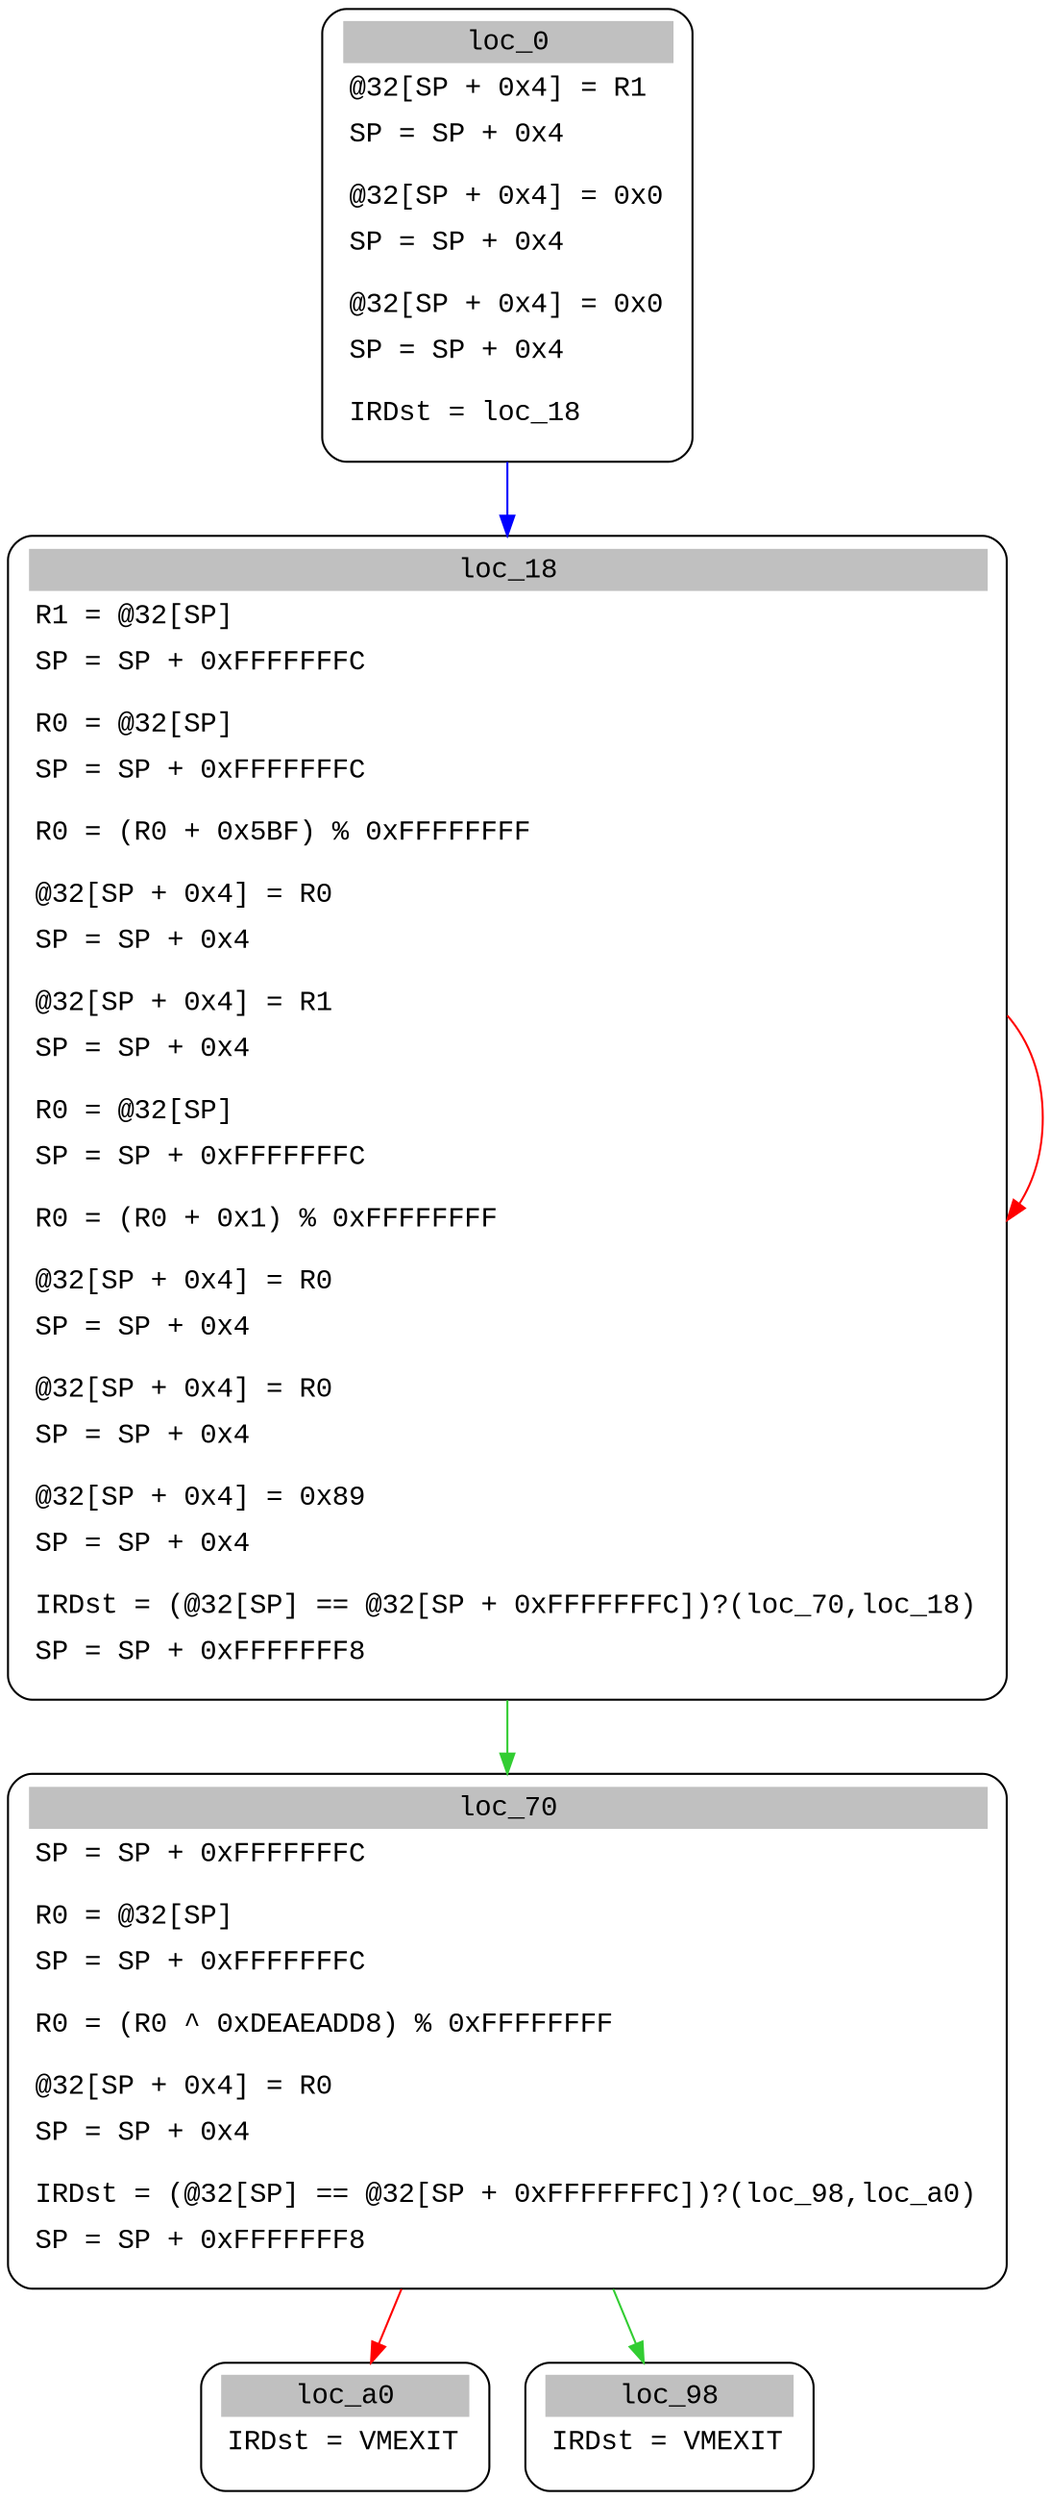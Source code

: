 digraph asm_graph {
0 [
shape="Mrecord" fontname="Courier New"label =<<table border="0" cellborder="0" cellpadding="3"><tr><td align="center" colspan="2" bgcolor="grey">loc_0</td></tr><tr><td align="left">@32[SP + 0x4] = R1</td></tr><tr><td align="left">SP = SP + 0x4</td></tr><tr><td align="left"></td></tr><tr><td align="left">@32[SP + 0x4] = 0x0</td></tr><tr><td align="left">SP = SP + 0x4</td></tr><tr><td align="left"></td></tr><tr><td align="left">@32[SP + 0x4] = 0x0</td></tr><tr><td align="left">SP = SP + 0x4</td></tr><tr><td align="left"></td></tr><tr><td align="left">IRDst = loc_18</td></tr><tr><td align="left"></td></tr></table>> ];
1 [
shape="Mrecord" fontname="Courier New"label =<<table border="0" cellborder="0" cellpadding="3"><tr><td align="center" colspan="2" bgcolor="grey">loc_18</td></tr><tr><td align="left">R1 = @32[SP]</td></tr><tr><td align="left">SP = SP + 0xFFFFFFFC</td></tr><tr><td align="left"></td></tr><tr><td align="left">R0 = @32[SP]</td></tr><tr><td align="left">SP = SP + 0xFFFFFFFC</td></tr><tr><td align="left"></td></tr><tr><td align="left">R0 = (R0 + 0x5BF) % 0xFFFFFFFF</td></tr><tr><td align="left"></td></tr><tr><td align="left">@32[SP + 0x4] = R0</td></tr><tr><td align="left">SP = SP + 0x4</td></tr><tr><td align="left"></td></tr><tr><td align="left">@32[SP + 0x4] = R1</td></tr><tr><td align="left">SP = SP + 0x4</td></tr><tr><td align="left"></td></tr><tr><td align="left">R0 = @32[SP]</td></tr><tr><td align="left">SP = SP + 0xFFFFFFFC</td></tr><tr><td align="left"></td></tr><tr><td align="left">R0 = (R0 + 0x1) % 0xFFFFFFFF</td></tr><tr><td align="left"></td></tr><tr><td align="left">@32[SP + 0x4] = R0</td></tr><tr><td align="left">SP = SP + 0x4</td></tr><tr><td align="left"></td></tr><tr><td align="left">@32[SP + 0x4] = R0</td></tr><tr><td align="left">SP = SP + 0x4</td></tr><tr><td align="left"></td></tr><tr><td align="left">@32[SP + 0x4] = 0x89</td></tr><tr><td align="left">SP = SP + 0x4</td></tr><tr><td align="left"></td></tr><tr><td align="left">IRDst = (@32[SP] == @32[SP + 0xFFFFFFFC])?(loc_70,loc_18)</td></tr><tr><td align="left">SP = SP + 0xFFFFFFF8</td></tr><tr><td align="left"></td></tr></table>> ];
2 [
shape="Mrecord" fontname="Courier New"label =<<table border="0" cellborder="0" cellpadding="3"><tr><td align="center" colspan="2" bgcolor="grey">loc_70</td></tr><tr><td align="left">SP = SP + 0xFFFFFFFC</td></tr><tr><td align="left"></td></tr><tr><td align="left">R0 = @32[SP]</td></tr><tr><td align="left">SP = SP + 0xFFFFFFFC</td></tr><tr><td align="left"></td></tr><tr><td align="left">R0 = (R0 ^ 0xDEAEADD8) % 0xFFFFFFFF</td></tr><tr><td align="left"></td></tr><tr><td align="left">@32[SP + 0x4] = R0</td></tr><tr><td align="left">SP = SP + 0x4</td></tr><tr><td align="left"></td></tr><tr><td align="left">IRDst = (@32[SP] == @32[SP + 0xFFFFFFFC])?(loc_98,loc_a0)</td></tr><tr><td align="left">SP = SP + 0xFFFFFFF8</td></tr><tr><td align="left"></td></tr></table>> ];
3 [
shape="Mrecord" fontname="Courier New"label =<<table border="0" cellborder="0" cellpadding="3"><tr><td align="center" colspan="2" bgcolor="grey">loc_a0</td></tr><tr><td align="left">IRDst = VMEXIT</td></tr><tr><td align="left"></td></tr></table>> ];
4 [
shape="Mrecord" fontname="Courier New"label =<<table border="0" cellborder="0" cellpadding="3"><tr><td align="center" colspan="2" bgcolor="grey">loc_98</td></tr><tr><td align="left">IRDst = VMEXIT</td></tr><tr><td align="left"></td></tr></table>> ];
0 -> 1[color="blue"];
2 -> 4[color="limegreen"];
2 -> 3[color="red"];
1 -> 1[color="red"];
1 -> 2[color="limegreen"];
}